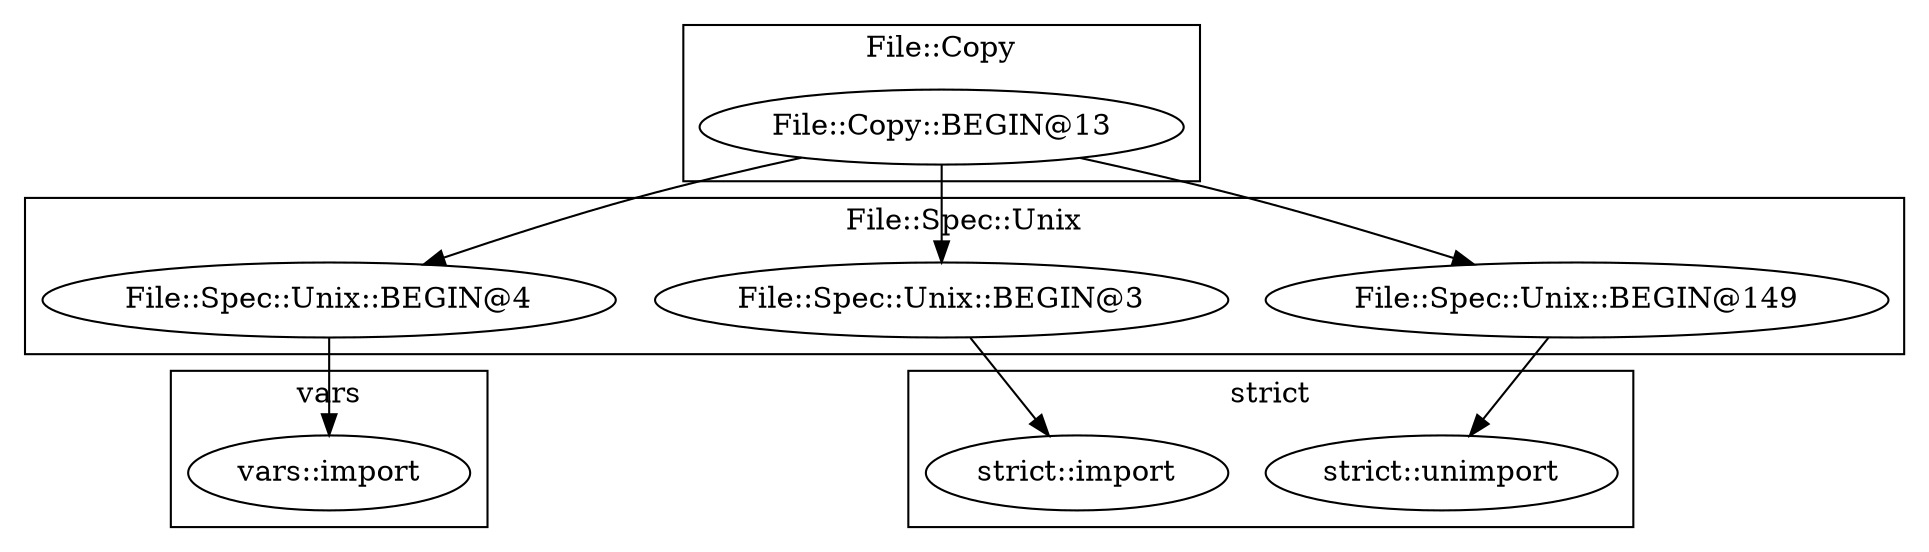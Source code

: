 digraph {
graph [overlap=false]
subgraph cluster_File_Copy {
	label="File::Copy";
	"File::Copy::BEGIN@13";
}
subgraph cluster_vars {
	label="vars";
	"vars::import";
}
subgraph cluster_File_Spec_Unix {
	label="File::Spec::Unix";
	"File::Spec::Unix::BEGIN@4";
	"File::Spec::Unix::BEGIN@3";
	"File::Spec::Unix::BEGIN@149";
}
subgraph cluster_strict {
	label="strict";
	"strict::import";
	"strict::unimport";
}
"File::Copy::BEGIN@13" -> "File::Spec::Unix::BEGIN@149";
"File::Copy::BEGIN@13" -> "File::Spec::Unix::BEGIN@3";
"File::Spec::Unix::BEGIN@4" -> "vars::import";
"File::Spec::Unix::BEGIN@149" -> "strict::unimport";
"File::Spec::Unix::BEGIN@3" -> "strict::import";
"File::Copy::BEGIN@13" -> "File::Spec::Unix::BEGIN@4";
}
